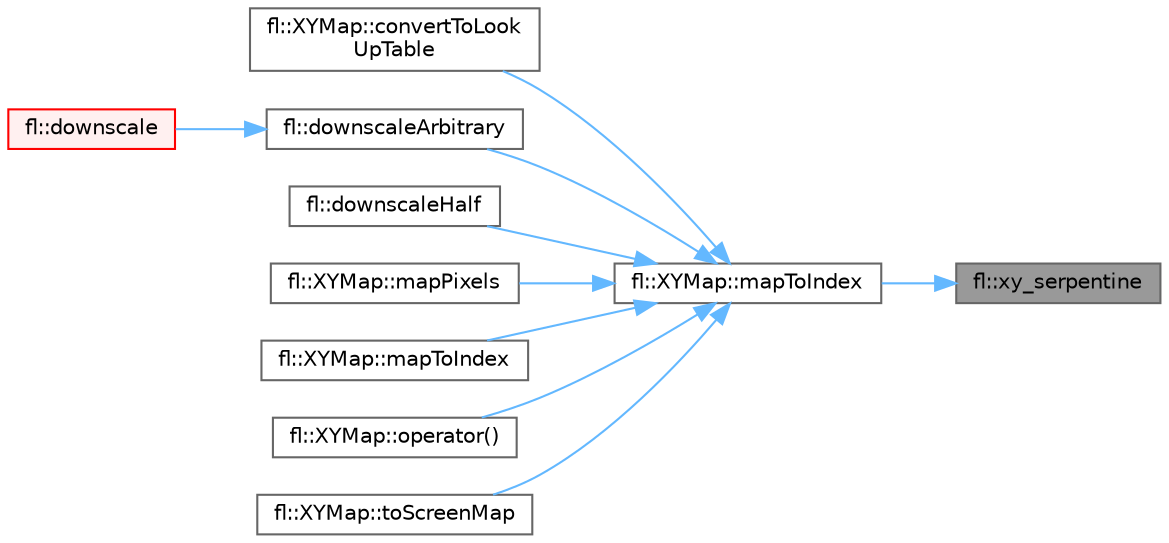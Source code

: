 digraph "fl::xy_serpentine"
{
 // INTERACTIVE_SVG=YES
 // LATEX_PDF_SIZE
  bgcolor="transparent";
  edge [fontname=Helvetica,fontsize=10,labelfontname=Helvetica,labelfontsize=10];
  node [fontname=Helvetica,fontsize=10,shape=box,height=0.2,width=0.4];
  rankdir="RL";
  Node1 [id="Node000001",label="fl::xy_serpentine",height=0.2,width=0.4,color="gray40", fillcolor="grey60", style="filled", fontcolor="black",tooltip=" "];
  Node1 -> Node2 [id="edge1_Node000001_Node000002",dir="back",color="steelblue1",style="solid",tooltip=" "];
  Node2 [id="Node000002",label="fl::XYMap::mapToIndex",height=0.2,width=0.4,color="grey40", fillcolor="white", style="filled",URL="$d0/dce/classfl_1_1_x_y_map_a4c1c74f924f2e4c6e88b27965f6530d4.html#a4c1c74f924f2e4c6e88b27965f6530d4",tooltip=" "];
  Node2 -> Node3 [id="edge2_Node000002_Node000003",dir="back",color="steelblue1",style="solid",tooltip=" "];
  Node3 [id="Node000003",label="fl::XYMap::convertToLook\lUpTable",height=0.2,width=0.4,color="grey40", fillcolor="white", style="filled",URL="$d0/dce/classfl_1_1_x_y_map_a87a40fc38645968ce810ee35a6a70239.html#a87a40fc38645968ce810ee35a6a70239",tooltip=" "];
  Node2 -> Node4 [id="edge3_Node000002_Node000004",dir="back",color="steelblue1",style="solid",tooltip=" "];
  Node4 [id="Node000004",label="fl::downscaleArbitrary",height=0.2,width=0.4,color="grey40", fillcolor="white", style="filled",URL="$d4/d36/namespacefl_a50f80745c984dcab9711ba181ca0680c.html#a50f80745c984dcab9711ba181ca0680c",tooltip=" "];
  Node4 -> Node5 [id="edge4_Node000004_Node000005",dir="back",color="steelblue1",style="solid",tooltip=" "];
  Node5 [id="Node000005",label="fl::downscale",height=0.2,width=0.4,color="red", fillcolor="#FFF0F0", style="filled",URL="$d4/d36/namespacefl_a2bd6c765c4dbccf31b10bddf7f22b5e4.html#a2bd6c765c4dbccf31b10bddf7f22b5e4",tooltip=" "];
  Node2 -> Node8 [id="edge5_Node000002_Node000008",dir="back",color="steelblue1",style="solid",tooltip=" "];
  Node8 [id="Node000008",label="fl::downscaleHalf",height=0.2,width=0.4,color="grey40", fillcolor="white", style="filled",URL="$d4/d36/namespacefl_a15e7e16c76c7f861c33b89cdec7b85a5.html#a15e7e16c76c7f861c33b89cdec7b85a5",tooltip=" "];
  Node2 -> Node9 [id="edge6_Node000002_Node000009",dir="back",color="steelblue1",style="solid",tooltip=" "];
  Node9 [id="Node000009",label="fl::XYMap::mapPixels",height=0.2,width=0.4,color="grey40", fillcolor="white", style="filled",URL="$d0/dce/classfl_1_1_x_y_map_a6cc108415a68e7f4a10fd10c96936bac.html#a6cc108415a68e7f4a10fd10c96936bac",tooltip=" "];
  Node2 -> Node10 [id="edge7_Node000002_Node000010",dir="back",color="steelblue1",style="solid",tooltip=" "];
  Node10 [id="Node000010",label="fl::XYMap::mapToIndex",height=0.2,width=0.4,color="grey40", fillcolor="white", style="filled",URL="$d0/dce/classfl_1_1_x_y_map_a18915a026e1aa3ac4f66bd618c7f1640.html#a18915a026e1aa3ac4f66bd618c7f1640",tooltip=" "];
  Node2 -> Node11 [id="edge8_Node000002_Node000011",dir="back",color="steelblue1",style="solid",tooltip=" "];
  Node11 [id="Node000011",label="fl::XYMap::operator()",height=0.2,width=0.4,color="grey40", fillcolor="white", style="filled",URL="$d0/dce/classfl_1_1_x_y_map_a43349d866eea53ff8104b2b2fdbf5c67.html#a43349d866eea53ff8104b2b2fdbf5c67",tooltip=" "];
  Node2 -> Node12 [id="edge9_Node000002_Node000012",dir="back",color="steelblue1",style="solid",tooltip=" "];
  Node12 [id="Node000012",label="fl::XYMap::toScreenMap",height=0.2,width=0.4,color="grey40", fillcolor="white", style="filled",URL="$d0/dce/classfl_1_1_x_y_map_a464acdd5a6ce465a32fba1fda9862fa5.html#a464acdd5a6ce465a32fba1fda9862fa5",tooltip=" "];
}
